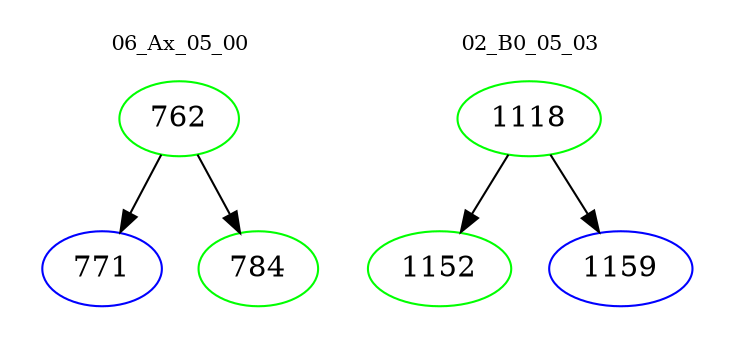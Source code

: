 digraph{
subgraph cluster_0 {
color = white
label = "06_Ax_05_00";
fontsize=10;
T0_762 [label="762", color="green"]
T0_762 -> T0_771 [color="black"]
T0_771 [label="771", color="blue"]
T0_762 -> T0_784 [color="black"]
T0_784 [label="784", color="green"]
}
subgraph cluster_1 {
color = white
label = "02_B0_05_03";
fontsize=10;
T1_1118 [label="1118", color="green"]
T1_1118 -> T1_1152 [color="black"]
T1_1152 [label="1152", color="green"]
T1_1118 -> T1_1159 [color="black"]
T1_1159 [label="1159", color="blue"]
}
}
